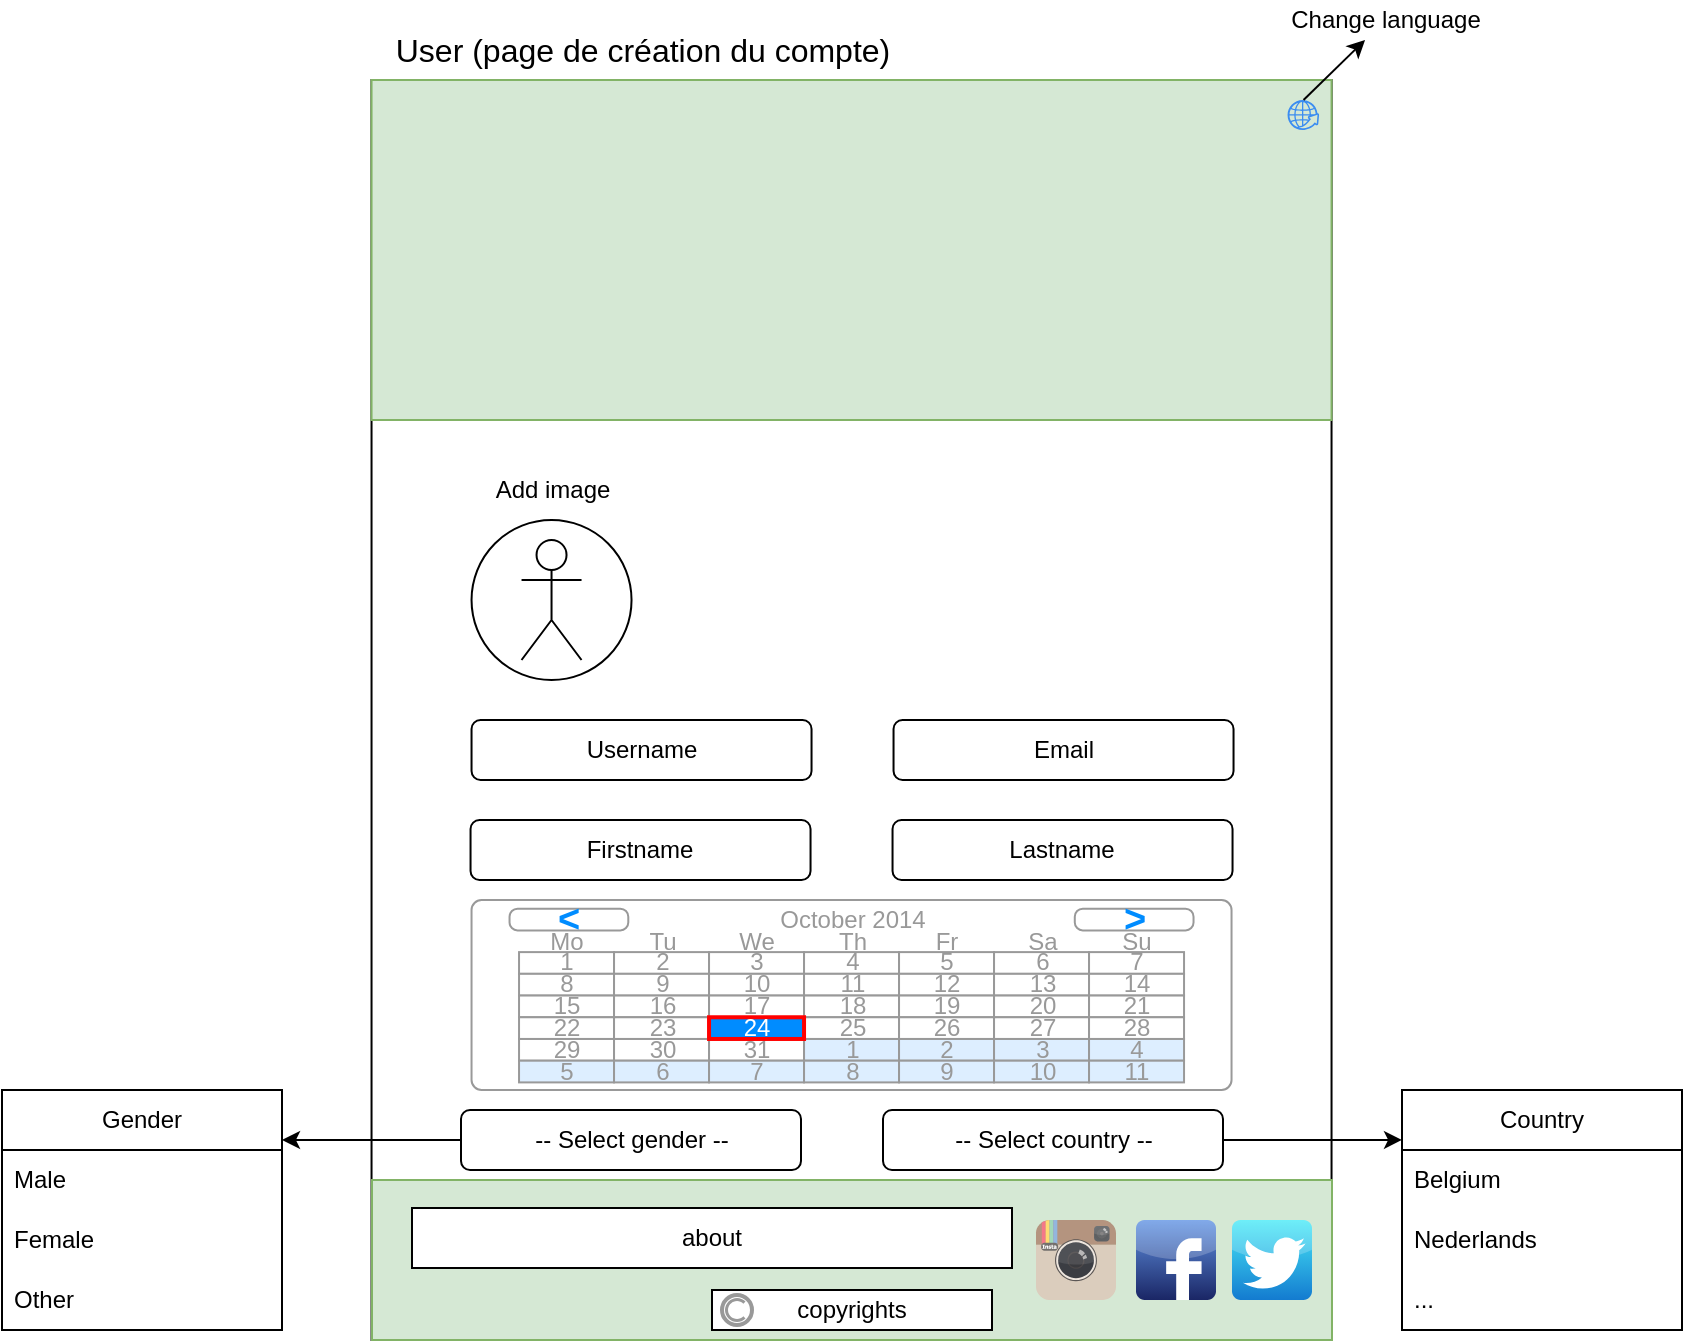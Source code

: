 <mxfile>
    <diagram id="MXVqpf7vjBIH5rwRTNM-" name="Page-1">
        <mxGraphModel dx="1841" dy="1179" grid="1" gridSize="10" guides="1" tooltips="1" connect="1" arrows="1" fold="1" page="1" pageScale="1" pageWidth="827" pageHeight="1169" math="0" shadow="0">
            <root>
                <mxCell id="0"/>
                <mxCell id="1" parent="0"/>
                <mxCell id="25" value="" style="whiteSpace=wrap;html=1;" vertex="1" parent="1">
                    <mxGeometry x="-640.23" y="40" width="480" height="630" as="geometry"/>
                </mxCell>
                <mxCell id="26" value="" style="rounded=0;whiteSpace=wrap;html=1;fillColor=#d5e8d4;strokeColor=#82b366;" vertex="1" parent="1">
                    <mxGeometry x="-640.23" y="40" width="480" height="170" as="geometry"/>
                </mxCell>
                <mxCell id="27" value="" style="ellipse;whiteSpace=wrap;html=1;aspect=fixed;" vertex="1" parent="1">
                    <mxGeometry x="-590.23" y="260" width="80" height="80" as="geometry"/>
                </mxCell>
                <mxCell id="28" value="" style="shape=umlActor;verticalLabelPosition=bottom;verticalAlign=top;html=1;outlineConnect=0;" vertex="1" parent="1">
                    <mxGeometry x="-565.23" y="270" width="30" height="60" as="geometry"/>
                </mxCell>
                <mxCell id="29" value="&lt;font style=&quot;font-size: 16px;&quot;&gt;User (page de création du compte)&lt;/font&gt;" style="text;html=1;align=center;verticalAlign=middle;resizable=0;points=[];autosize=1;strokeColor=none;fillColor=none;" vertex="1" parent="1">
                    <mxGeometry x="-640.23" y="10" width="270" height="30" as="geometry"/>
                </mxCell>
                <mxCell id="30" value="Add image" style="text;html=1;align=center;verticalAlign=middle;resizable=0;points=[];autosize=1;strokeColor=none;fillColor=none;" vertex="1" parent="1">
                    <mxGeometry x="-590.23" y="230" width="80" height="30" as="geometry"/>
                </mxCell>
                <mxCell id="31" value="Username" style="rounded=1;whiteSpace=wrap;html=1;" vertex="1" parent="1">
                    <mxGeometry x="-590.23" y="360" width="170" height="30" as="geometry"/>
                </mxCell>
                <mxCell id="32" value="Email" style="rounded=1;whiteSpace=wrap;html=1;" vertex="1" parent="1">
                    <mxGeometry x="-379.23" y="360" width="170" height="30" as="geometry"/>
                </mxCell>
                <mxCell id="33" value="-- Select gender --" style="rounded=1;whiteSpace=wrap;html=1;" vertex="1" parent="1">
                    <mxGeometry x="-595.5" y="555" width="170" height="30" as="geometry"/>
                </mxCell>
                <mxCell id="34" value="-- Select country --" style="rounded=1;whiteSpace=wrap;html=1;" vertex="1" parent="1">
                    <mxGeometry x="-384.5" y="555" width="170" height="30" as="geometry"/>
                </mxCell>
                <mxCell id="35" value="Gender" style="swimlane;fontStyle=0;childLayout=stackLayout;horizontal=1;startSize=30;horizontalStack=0;resizeParent=1;resizeParentMax=0;resizeLast=0;collapsible=1;marginBottom=0;whiteSpace=wrap;html=1;" vertex="1" parent="1">
                    <mxGeometry x="-825" y="545" width="140" height="120" as="geometry"/>
                </mxCell>
                <mxCell id="36" value="Male" style="text;strokeColor=none;fillColor=none;align=left;verticalAlign=middle;spacingLeft=4;spacingRight=4;overflow=hidden;points=[[0,0.5],[1,0.5]];portConstraint=eastwest;rotatable=0;whiteSpace=wrap;html=1;" vertex="1" parent="35">
                    <mxGeometry y="30" width="140" height="30" as="geometry"/>
                </mxCell>
                <mxCell id="37" value="Female" style="text;strokeColor=none;fillColor=none;align=left;verticalAlign=middle;spacingLeft=4;spacingRight=4;overflow=hidden;points=[[0,0.5],[1,0.5]];portConstraint=eastwest;rotatable=0;whiteSpace=wrap;html=1;" vertex="1" parent="35">
                    <mxGeometry y="60" width="140" height="30" as="geometry"/>
                </mxCell>
                <mxCell id="38" value="Other" style="text;strokeColor=none;fillColor=none;align=left;verticalAlign=middle;spacingLeft=4;spacingRight=4;overflow=hidden;points=[[0,0.5],[1,0.5]];portConstraint=eastwest;rotatable=0;whiteSpace=wrap;html=1;" vertex="1" parent="35">
                    <mxGeometry y="90" width="140" height="30" as="geometry"/>
                </mxCell>
                <mxCell id="39" style="edgeStyle=none;html=1;" edge="1" parent="1" source="33">
                    <mxGeometry relative="1" as="geometry">
                        <mxPoint x="-685" y="570" as="targetPoint"/>
                    </mxGeometry>
                </mxCell>
                <mxCell id="40" value="Country" style="swimlane;fontStyle=0;childLayout=stackLayout;horizontal=1;startSize=30;horizontalStack=0;resizeParent=1;resizeParentMax=0;resizeLast=0;collapsible=1;marginBottom=0;whiteSpace=wrap;html=1;" vertex="1" parent="1">
                    <mxGeometry x="-125" y="545" width="140" height="120" as="geometry"/>
                </mxCell>
                <mxCell id="41" value="Belgium" style="text;strokeColor=none;fillColor=none;align=left;verticalAlign=middle;spacingLeft=4;spacingRight=4;overflow=hidden;points=[[0,0.5],[1,0.5]];portConstraint=eastwest;rotatable=0;whiteSpace=wrap;html=1;" vertex="1" parent="40">
                    <mxGeometry y="30" width="140" height="30" as="geometry"/>
                </mxCell>
                <mxCell id="42" value="Nederlands" style="text;strokeColor=none;fillColor=none;align=left;verticalAlign=middle;spacingLeft=4;spacingRight=4;overflow=hidden;points=[[0,0.5],[1,0.5]];portConstraint=eastwest;rotatable=0;whiteSpace=wrap;html=1;" vertex="1" parent="40">
                    <mxGeometry y="60" width="140" height="30" as="geometry"/>
                </mxCell>
                <mxCell id="43" value="..." style="text;strokeColor=none;fillColor=none;align=left;verticalAlign=middle;spacingLeft=4;spacingRight=4;overflow=hidden;points=[[0,0.5],[1,0.5]];portConstraint=eastwest;rotatable=0;whiteSpace=wrap;html=1;" vertex="1" parent="40">
                    <mxGeometry y="90" width="140" height="30" as="geometry"/>
                </mxCell>
                <mxCell id="44" style="edgeStyle=none;html=1;entryX=0;entryY=0.208;entryDx=0;entryDy=0;entryPerimeter=0;" edge="1" parent="1" source="34" target="40">
                    <mxGeometry relative="1" as="geometry"/>
                </mxCell>
                <mxCell id="45" value="Firstname" style="rounded=1;whiteSpace=wrap;html=1;" vertex="1" parent="1">
                    <mxGeometry x="-590.73" y="410" width="170" height="30" as="geometry"/>
                </mxCell>
                <mxCell id="46" value="&lt;span style=&quot;color: rgb(0, 0, 0);&quot;&gt;Lastname&lt;/span&gt;" style="rounded=1;whiteSpace=wrap;html=1;" vertex="1" parent="1">
                    <mxGeometry x="-379.73" y="410" width="170" height="30" as="geometry"/>
                </mxCell>
                <mxCell id="47" value="" style="strokeWidth=1;shadow=0;dashed=0;align=center;html=1;shape=mxgraph.mockup.forms.rrect;rSize=5;strokeColor=#999999;fillColor=#ffffff;" vertex="1" parent="1">
                    <mxGeometry x="-590.23" y="450" width="380" height="95" as="geometry"/>
                </mxCell>
                <mxCell id="48" value="October 2014" style="strokeWidth=1;shadow=0;dashed=0;align=center;html=1;shape=mxgraph.mockup.forms.anchor;fontColor=#999999;" vertex="1" parent="47">
                    <mxGeometry x="71.25" y="4.343" width="237.5" height="10.857" as="geometry"/>
                </mxCell>
                <mxCell id="49" value="&lt;" style="strokeWidth=1;shadow=0;dashed=0;align=center;html=1;shape=mxgraph.mockup.forms.rrect;rSize=4;strokeColor=#999999;fontColor=#008cff;fontSize=19;fontStyle=1;" vertex="1" parent="47">
                    <mxGeometry x="19" y="4.343" width="59.375" height="10.857" as="geometry"/>
                </mxCell>
                <mxCell id="50" value="&gt;" style="strokeWidth=1;shadow=0;dashed=0;align=center;html=1;shape=mxgraph.mockup.forms.rrect;rSize=4;strokeColor=#999999;fontColor=#008cff;fontSize=19;fontStyle=1;" vertex="1" parent="47">
                    <mxGeometry x="301.625" y="4.343" width="59.375" height="10.857" as="geometry"/>
                </mxCell>
                <mxCell id="51" value="Mo" style="strokeWidth=1;shadow=0;dashed=0;align=center;html=1;shape=mxgraph.mockup.forms.anchor;fontColor=#999999;" vertex="1" parent="47">
                    <mxGeometry x="23.75" y="15.2" width="47.5" height="10.857" as="geometry"/>
                </mxCell>
                <mxCell id="52" value="Tu" style="strokeWidth=1;shadow=0;dashed=0;align=center;html=1;shape=mxgraph.mockup.forms.anchor;fontColor=#999999;" vertex="1" parent="47">
                    <mxGeometry x="71.25" y="15.2" width="47.5" height="10.857" as="geometry"/>
                </mxCell>
                <mxCell id="53" value="We" style="strokeWidth=1;shadow=0;dashed=0;align=center;html=1;shape=mxgraph.mockup.forms.anchor;fontColor=#999999;" vertex="1" parent="47">
                    <mxGeometry x="118.75" y="15.2" width="47.5" height="10.857" as="geometry"/>
                </mxCell>
                <mxCell id="54" value="Th" style="strokeWidth=1;shadow=0;dashed=0;align=center;html=1;shape=mxgraph.mockup.forms.anchor;fontColor=#999999;" vertex="1" parent="47">
                    <mxGeometry x="166.25" y="15.2" width="47.5" height="10.857" as="geometry"/>
                </mxCell>
                <mxCell id="55" value="Fr" style="strokeWidth=1;shadow=0;dashed=0;align=center;html=1;shape=mxgraph.mockup.forms.anchor;fontColor=#999999;" vertex="1" parent="47">
                    <mxGeometry x="213.75" y="15.2" width="47.5" height="10.857" as="geometry"/>
                </mxCell>
                <mxCell id="56" value="Sa" style="strokeWidth=1;shadow=0;dashed=0;align=center;html=1;shape=mxgraph.mockup.forms.anchor;fontColor=#999999;" vertex="1" parent="47">
                    <mxGeometry x="261.25" y="15.2" width="47.5" height="10.857" as="geometry"/>
                </mxCell>
                <mxCell id="57" value="Su" style="strokeWidth=1;shadow=0;dashed=0;align=center;html=1;shape=mxgraph.mockup.forms.anchor;fontColor=#999999;" vertex="1" parent="47">
                    <mxGeometry x="308.75" y="15.2" width="47.5" height="10.857" as="geometry"/>
                </mxCell>
                <mxCell id="58" value="1" style="strokeWidth=1;shadow=0;dashed=0;align=center;html=1;shape=mxgraph.mockup.forms.rrect;rSize=0;strokeColor=#999999;fontColor=#999999;" vertex="1" parent="47">
                    <mxGeometry x="23.75" y="26.057" width="47.5" height="10.857" as="geometry"/>
                </mxCell>
                <mxCell id="59" value="2" style="strokeWidth=1;shadow=0;dashed=0;align=center;html=1;shape=mxgraph.mockup.forms.rrect;rSize=0;strokeColor=#999999;fontColor=#999999;" vertex="1" parent="47">
                    <mxGeometry x="71.25" y="26.057" width="47.5" height="10.857" as="geometry"/>
                </mxCell>
                <mxCell id="60" value="3" style="strokeWidth=1;shadow=0;dashed=0;align=center;html=1;shape=mxgraph.mockup.forms.rrect;rSize=0;strokeColor=#999999;fontColor=#999999;" vertex="1" parent="47">
                    <mxGeometry x="118.75" y="26.057" width="47.5" height="10.857" as="geometry"/>
                </mxCell>
                <mxCell id="61" value="4" style="strokeWidth=1;shadow=0;dashed=0;align=center;html=1;shape=mxgraph.mockup.forms.rrect;rSize=0;strokeColor=#999999;fontColor=#999999;" vertex="1" parent="47">
                    <mxGeometry x="166.25" y="26.057" width="47.5" height="10.857" as="geometry"/>
                </mxCell>
                <mxCell id="62" value="5" style="strokeWidth=1;shadow=0;dashed=0;align=center;html=1;shape=mxgraph.mockup.forms.rrect;rSize=0;strokeColor=#999999;fontColor=#999999;" vertex="1" parent="47">
                    <mxGeometry x="213.75" y="26.057" width="47.5" height="10.857" as="geometry"/>
                </mxCell>
                <mxCell id="63" value="6" style="strokeWidth=1;shadow=0;dashed=0;align=center;html=1;shape=mxgraph.mockup.forms.rrect;rSize=0;strokeColor=#999999;fontColor=#999999;" vertex="1" parent="47">
                    <mxGeometry x="261.25" y="26.057" width="47.5" height="10.857" as="geometry"/>
                </mxCell>
                <mxCell id="64" value="7" style="strokeWidth=1;shadow=0;dashed=0;align=center;html=1;shape=mxgraph.mockup.forms.rrect;rSize=0;strokeColor=#999999;fontColor=#999999;" vertex="1" parent="47">
                    <mxGeometry x="308.75" y="26.057" width="47.5" height="10.857" as="geometry"/>
                </mxCell>
                <mxCell id="65" value="8" style="strokeWidth=1;shadow=0;dashed=0;align=center;html=1;shape=mxgraph.mockup.forms.rrect;rSize=0;strokeColor=#999999;fontColor=#999999;" vertex="1" parent="47">
                    <mxGeometry x="23.75" y="36.914" width="47.5" height="10.857" as="geometry"/>
                </mxCell>
                <mxCell id="66" value="9" style="strokeWidth=1;shadow=0;dashed=0;align=center;html=1;shape=mxgraph.mockup.forms.rrect;rSize=0;strokeColor=#999999;fontColor=#999999;" vertex="1" parent="47">
                    <mxGeometry x="71.25" y="36.914" width="47.5" height="10.857" as="geometry"/>
                </mxCell>
                <mxCell id="67" value="10" style="strokeWidth=1;shadow=0;dashed=0;align=center;html=1;shape=mxgraph.mockup.forms.rrect;rSize=0;strokeColor=#999999;fontColor=#999999;" vertex="1" parent="47">
                    <mxGeometry x="118.75" y="36.914" width="47.5" height="10.857" as="geometry"/>
                </mxCell>
                <mxCell id="68" value="11" style="strokeWidth=1;shadow=0;dashed=0;align=center;html=1;shape=mxgraph.mockup.forms.rrect;rSize=0;strokeColor=#999999;fontColor=#999999;" vertex="1" parent="47">
                    <mxGeometry x="166.25" y="36.914" width="47.5" height="10.857" as="geometry"/>
                </mxCell>
                <mxCell id="69" value="12" style="strokeWidth=1;shadow=0;dashed=0;align=center;html=1;shape=mxgraph.mockup.forms.rrect;rSize=0;strokeColor=#999999;fontColor=#999999;" vertex="1" parent="47">
                    <mxGeometry x="213.75" y="36.914" width="47.5" height="10.857" as="geometry"/>
                </mxCell>
                <mxCell id="70" value="13" style="strokeWidth=1;shadow=0;dashed=0;align=center;html=1;shape=mxgraph.mockup.forms.rrect;rSize=0;strokeColor=#999999;fontColor=#999999;" vertex="1" parent="47">
                    <mxGeometry x="261.25" y="36.914" width="47.5" height="10.857" as="geometry"/>
                </mxCell>
                <mxCell id="71" value="14" style="strokeWidth=1;shadow=0;dashed=0;align=center;html=1;shape=mxgraph.mockup.forms.rrect;rSize=0;strokeColor=#999999;fontColor=#999999;" vertex="1" parent="47">
                    <mxGeometry x="308.75" y="36.914" width="47.5" height="10.857" as="geometry"/>
                </mxCell>
                <mxCell id="72" value="15" style="strokeWidth=1;shadow=0;dashed=0;align=center;html=1;shape=mxgraph.mockup.forms.rrect;rSize=0;strokeColor=#999999;fontColor=#999999;" vertex="1" parent="47">
                    <mxGeometry x="23.75" y="47.771" width="47.5" height="10.857" as="geometry"/>
                </mxCell>
                <mxCell id="73" value="16" style="strokeWidth=1;shadow=0;dashed=0;align=center;html=1;shape=mxgraph.mockup.forms.rrect;rSize=0;strokeColor=#999999;fontColor=#999999;" vertex="1" parent="47">
                    <mxGeometry x="71.25" y="47.771" width="47.5" height="10.857" as="geometry"/>
                </mxCell>
                <mxCell id="74" value="17" style="strokeWidth=1;shadow=0;dashed=0;align=center;html=1;shape=mxgraph.mockup.forms.rrect;rSize=0;strokeColor=#999999;fontColor=#999999;" vertex="1" parent="47">
                    <mxGeometry x="118.75" y="47.771" width="47.5" height="10.857" as="geometry"/>
                </mxCell>
                <mxCell id="75" value="18" style="strokeWidth=1;shadow=0;dashed=0;align=center;html=1;shape=mxgraph.mockup.forms.rrect;rSize=0;strokeColor=#999999;fontColor=#999999;" vertex="1" parent="47">
                    <mxGeometry x="166.25" y="47.771" width="47.5" height="10.857" as="geometry"/>
                </mxCell>
                <mxCell id="76" value="19" style="strokeWidth=1;shadow=0;dashed=0;align=center;html=1;shape=mxgraph.mockup.forms.rrect;rSize=0;strokeColor=#999999;fontColor=#999999;" vertex="1" parent="47">
                    <mxGeometry x="213.75" y="47.771" width="47.5" height="10.857" as="geometry"/>
                </mxCell>
                <mxCell id="77" value="20" style="strokeWidth=1;shadow=0;dashed=0;align=center;html=1;shape=mxgraph.mockup.forms.rrect;rSize=0;strokeColor=#999999;fontColor=#999999;" vertex="1" parent="47">
                    <mxGeometry x="261.25" y="47.771" width="47.5" height="10.857" as="geometry"/>
                </mxCell>
                <mxCell id="78" value="21" style="strokeWidth=1;shadow=0;dashed=0;align=center;html=1;shape=mxgraph.mockup.forms.rrect;rSize=0;strokeColor=#999999;fontColor=#999999;" vertex="1" parent="47">
                    <mxGeometry x="308.75" y="47.771" width="47.5" height="10.857" as="geometry"/>
                </mxCell>
                <mxCell id="79" value="22" style="strokeWidth=1;shadow=0;dashed=0;align=center;html=1;shape=mxgraph.mockup.forms.rrect;rSize=0;strokeColor=#999999;fontColor=#999999;" vertex="1" parent="47">
                    <mxGeometry x="23.75" y="58.629" width="47.5" height="10.857" as="geometry"/>
                </mxCell>
                <mxCell id="80" value="23" style="strokeWidth=1;shadow=0;dashed=0;align=center;html=1;shape=mxgraph.mockup.forms.rrect;rSize=0;strokeColor=#999999;fontColor=#999999;" vertex="1" parent="47">
                    <mxGeometry x="71.25" y="58.629" width="47.5" height="10.857" as="geometry"/>
                </mxCell>
                <mxCell id="81" value="25" style="strokeWidth=1;shadow=0;dashed=0;align=center;html=1;shape=mxgraph.mockup.forms.rrect;rSize=0;strokeColor=#999999;fontColor=#999999;" vertex="1" parent="47">
                    <mxGeometry x="166.25" y="58.629" width="47.5" height="10.857" as="geometry"/>
                </mxCell>
                <mxCell id="82" value="26" style="strokeWidth=1;shadow=0;dashed=0;align=center;html=1;shape=mxgraph.mockup.forms.rrect;rSize=0;strokeColor=#999999;fontColor=#999999;" vertex="1" parent="47">
                    <mxGeometry x="213.75" y="58.629" width="47.5" height="10.857" as="geometry"/>
                </mxCell>
                <mxCell id="83" value="27" style="strokeWidth=1;shadow=0;dashed=0;align=center;html=1;shape=mxgraph.mockup.forms.rrect;rSize=0;strokeColor=#999999;fontColor=#999999;" vertex="1" parent="47">
                    <mxGeometry x="261.25" y="58.629" width="47.5" height="10.857" as="geometry"/>
                </mxCell>
                <mxCell id="84" value="28" style="strokeWidth=1;shadow=0;dashed=0;align=center;html=1;shape=mxgraph.mockup.forms.rrect;rSize=0;strokeColor=#999999;fontColor=#999999;" vertex="1" parent="47">
                    <mxGeometry x="308.75" y="58.629" width="47.5" height="10.857" as="geometry"/>
                </mxCell>
                <mxCell id="85" value="29" style="strokeWidth=1;shadow=0;dashed=0;align=center;html=1;shape=mxgraph.mockup.forms.rrect;rSize=0;strokeColor=#999999;fontColor=#999999;" vertex="1" parent="47">
                    <mxGeometry x="23.75" y="69.486" width="47.5" height="10.857" as="geometry"/>
                </mxCell>
                <mxCell id="86" value="30" style="strokeWidth=1;shadow=0;dashed=0;align=center;html=1;shape=mxgraph.mockup.forms.rrect;rSize=0;strokeColor=#999999;fontColor=#999999;" vertex="1" parent="47">
                    <mxGeometry x="71.25" y="69.486" width="47.5" height="10.857" as="geometry"/>
                </mxCell>
                <mxCell id="87" value="31" style="strokeWidth=1;shadow=0;dashed=0;align=center;html=1;shape=mxgraph.mockup.forms.rrect;rSize=0;strokeColor=#999999;fontColor=#999999;" vertex="1" parent="47">
                    <mxGeometry x="118.75" y="69.486" width="47.5" height="10.857" as="geometry"/>
                </mxCell>
                <mxCell id="88" value="1" style="strokeWidth=1;shadow=0;dashed=0;align=center;html=1;shape=mxgraph.mockup.forms.rrect;rSize=0;strokeColor=#999999;fontColor=#999999;fillColor=#ddeeff;" vertex="1" parent="47">
                    <mxGeometry x="166.25" y="69.486" width="47.5" height="10.857" as="geometry"/>
                </mxCell>
                <mxCell id="89" value="2" style="strokeWidth=1;shadow=0;dashed=0;align=center;html=1;shape=mxgraph.mockup.forms.rrect;rSize=0;strokeColor=#999999;fontColor=#999999;fillColor=#ddeeff;" vertex="1" parent="47">
                    <mxGeometry x="213.75" y="69.486" width="47.5" height="10.857" as="geometry"/>
                </mxCell>
                <mxCell id="90" value="3" style="strokeWidth=1;shadow=0;dashed=0;align=center;html=1;shape=mxgraph.mockup.forms.rrect;rSize=0;strokeColor=#999999;fontColor=#999999;fillColor=#ddeeff;" vertex="1" parent="47">
                    <mxGeometry x="261.25" y="69.486" width="47.5" height="10.857" as="geometry"/>
                </mxCell>
                <mxCell id="91" value="4" style="strokeWidth=1;shadow=0;dashed=0;align=center;html=1;shape=mxgraph.mockup.forms.rrect;rSize=0;strokeColor=#999999;fontColor=#999999;fillColor=#ddeeff;" vertex="1" parent="47">
                    <mxGeometry x="308.75" y="69.486" width="47.5" height="10.857" as="geometry"/>
                </mxCell>
                <mxCell id="92" value="5" style="strokeWidth=1;shadow=0;dashed=0;align=center;html=1;shape=mxgraph.mockup.forms.rrect;rSize=0;strokeColor=#999999;fontColor=#999999;fillColor=#ddeeff;" vertex="1" parent="47">
                    <mxGeometry x="23.75" y="80.343" width="47.5" height="10.857" as="geometry"/>
                </mxCell>
                <mxCell id="93" value="6" style="strokeWidth=1;shadow=0;dashed=0;align=center;html=1;shape=mxgraph.mockup.forms.rrect;rSize=0;strokeColor=#999999;fontColor=#999999;fillColor=#ddeeff;" vertex="1" parent="47">
                    <mxGeometry x="71.25" y="80.343" width="47.5" height="10.857" as="geometry"/>
                </mxCell>
                <mxCell id="94" value="7" style="strokeWidth=1;shadow=0;dashed=0;align=center;html=1;shape=mxgraph.mockup.forms.rrect;rSize=0;strokeColor=#999999;fontColor=#999999;fillColor=#ddeeff;" vertex="1" parent="47">
                    <mxGeometry x="118.75" y="80.343" width="47.5" height="10.857" as="geometry"/>
                </mxCell>
                <mxCell id="95" value="8" style="strokeWidth=1;shadow=0;dashed=0;align=center;html=1;shape=mxgraph.mockup.forms.rrect;rSize=0;strokeColor=#999999;fontColor=#999999;fillColor=#ddeeff;" vertex="1" parent="47">
                    <mxGeometry x="166.25" y="80.343" width="47.5" height="10.857" as="geometry"/>
                </mxCell>
                <mxCell id="96" value="9" style="strokeWidth=1;shadow=0;dashed=0;align=center;html=1;shape=mxgraph.mockup.forms.rrect;rSize=0;strokeColor=#999999;fontColor=#999999;fillColor=#ddeeff;" vertex="1" parent="47">
                    <mxGeometry x="213.75" y="80.343" width="47.5" height="10.857" as="geometry"/>
                </mxCell>
                <mxCell id="97" value="10" style="strokeWidth=1;shadow=0;dashed=0;align=center;html=1;shape=mxgraph.mockup.forms.rrect;rSize=0;strokeColor=#999999;fontColor=#999999;fillColor=#ddeeff;" vertex="1" parent="47">
                    <mxGeometry x="261.25" y="80.343" width="47.5" height="10.857" as="geometry"/>
                </mxCell>
                <mxCell id="98" value="11" style="strokeWidth=1;shadow=0;dashed=0;align=center;html=1;shape=mxgraph.mockup.forms.rrect;rSize=0;strokeColor=#999999;fontColor=#999999;fillColor=#ddeeff;" vertex="1" parent="47">
                    <mxGeometry x="308.75" y="80.343" width="47.5" height="10.857" as="geometry"/>
                </mxCell>
                <mxCell id="99" value="24" style="strokeWidth=1;shadow=0;dashed=0;align=center;html=1;shape=mxgraph.mockup.forms.rrect;rSize=0;strokeColor=#ff0000;fontColor=#ffffff;strokeWidth=2;fillColor=#008cff;" vertex="1" parent="47">
                    <mxGeometry x="118.75" y="58.629" width="47.5" height="10.857" as="geometry"/>
                </mxCell>
                <mxCell id="100" value="" style="sketch=0;html=1;aspect=fixed;strokeColor=none;shadow=0;fillColor=#3B8DF1;verticalAlign=top;labelPosition=center;verticalLabelPosition=bottom;shape=mxgraph.gcp2.globe_world" vertex="1" parent="1">
                    <mxGeometry x="-182.23" y="50" width="15.79" height="15" as="geometry"/>
                </mxCell>
                <mxCell id="101" value="" style="endArrow=classic;html=1;" edge="1" parent="1" target="102">
                    <mxGeometry width="50" height="50" relative="1" as="geometry">
                        <mxPoint x="-174.23" y="50" as="sourcePoint"/>
                        <mxPoint x="-124.23" as="targetPoint"/>
                    </mxGeometry>
                </mxCell>
                <mxCell id="102" value="Change language" style="text;html=1;align=center;verticalAlign=middle;whiteSpace=wrap;rounded=0;" vertex="1" parent="1">
                    <mxGeometry x="-182.23" width="98" height="20" as="geometry"/>
                </mxCell>
                <mxCell id="103" value="" style="rounded=0;whiteSpace=wrap;html=1;fillColor=#d5e8d4;strokeColor=#82b366;" vertex="1" parent="1">
                    <mxGeometry x="-640" y="590" width="480" height="80" as="geometry"/>
                </mxCell>
                <mxCell id="104" value="copyrights" style="rounded=0;whiteSpace=wrap;html=1;" vertex="1" parent="1">
                    <mxGeometry x="-470" y="645" width="140" height="20" as="geometry"/>
                </mxCell>
                <mxCell id="105" value="about" style="rounded=0;whiteSpace=wrap;html=1;" vertex="1" parent="1">
                    <mxGeometry x="-620" y="604" width="300" height="30" as="geometry"/>
                </mxCell>
                <mxCell id="106" value="" style="dashed=0;outlineConnect=0;html=1;align=center;labelPosition=center;verticalLabelPosition=bottom;verticalAlign=top;shape=mxgraph.webicons.facebook;fillColor=#6294E4;gradientColor=#1A2665" vertex="1" parent="1">
                    <mxGeometry x="-258" y="610" width="40" height="40" as="geometry"/>
                </mxCell>
                <mxCell id="107" value="" style="dashed=0;outlineConnect=0;html=1;align=center;labelPosition=center;verticalLabelPosition=bottom;verticalAlign=top;shape=mxgraph.weblogos.instagram;fillColor=#6FC0E4;gradientColor=#1E305B" vertex="1" parent="1">
                    <mxGeometry x="-308" y="610" width="40" height="40" as="geometry"/>
                </mxCell>
                <mxCell id="108" value="" style="dashed=0;outlineConnect=0;html=1;align=center;labelPosition=center;verticalLabelPosition=bottom;verticalAlign=top;shape=mxgraph.webicons.twitter;fillColor=#49EAF7;strokeColor=none;gradientColor=#137BD0;" vertex="1" parent="1">
                    <mxGeometry x="-210" y="610" width="40" height="40" as="geometry"/>
                </mxCell>
                <mxCell id="109" value="" style="strokeColor=#999999;verticalLabelPosition=bottom;shadow=0;dashed=0;verticalAlign=top;strokeWidth=2;html=1;shape=mxgraph.mockup.misc.copyrightIcon;" vertex="1" parent="1">
                    <mxGeometry x="-465" y="647.5" width="15" height="15" as="geometry"/>
                </mxCell>
            </root>
        </mxGraphModel>
    </diagram>
</mxfile>
